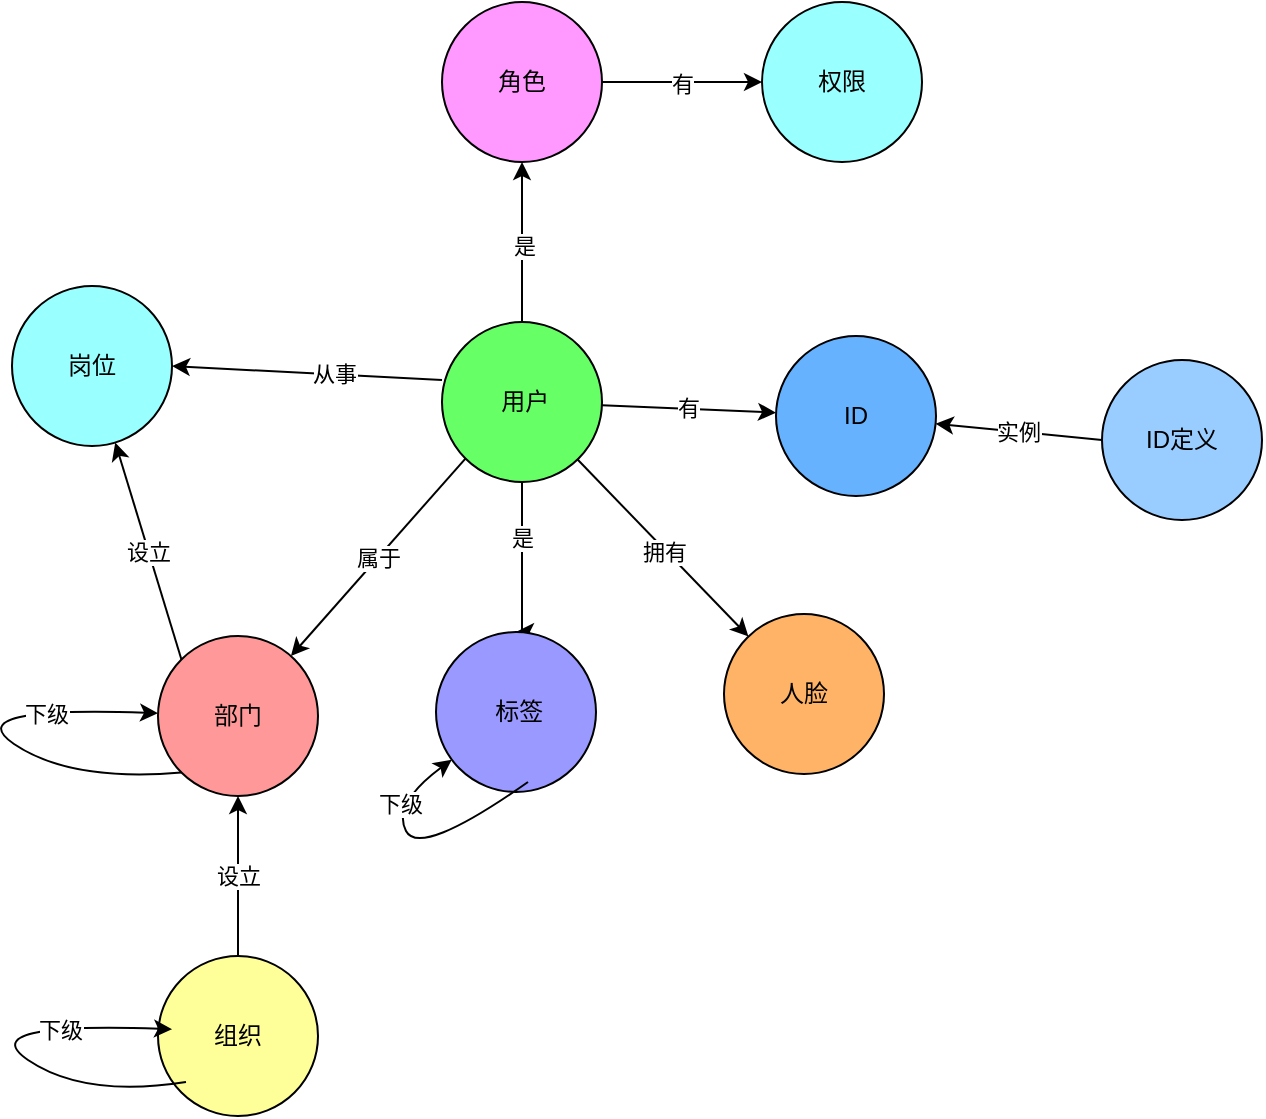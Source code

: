 <mxfile version="20.0.1" type="github">
  <diagram id="ypBNLHmtR6GumH8aQKVH" name="第 1 页">
    <mxGraphModel dx="967" dy="607" grid="0" gridSize="10" guides="1" tooltips="1" connect="1" arrows="1" fold="1" page="1" pageScale="1" pageWidth="827" pageHeight="1169" math="0" shadow="0">
      <root>
        <mxCell id="0" />
        <mxCell id="1" parent="0" />
        <mxCell id="uAgNHWFIdGceHUbPGEbR-3" value="" style="rounded=0;orthogonalLoop=1;jettySize=auto;html=1;" edge="1" parent="1" source="uAgNHWFIdGceHUbPGEbR-1" target="uAgNHWFIdGceHUbPGEbR-2">
          <mxGeometry relative="1" as="geometry" />
        </mxCell>
        <mxCell id="uAgNHWFIdGceHUbPGEbR-4" value="拥有" style="edgeLabel;html=1;align=center;verticalAlign=middle;resizable=0;points=[];" vertex="1" connectable="0" parent="uAgNHWFIdGceHUbPGEbR-3">
          <mxGeometry x="0.015" y="-1" relative="1" as="geometry">
            <mxPoint as="offset" />
          </mxGeometry>
        </mxCell>
        <mxCell id="uAgNHWFIdGceHUbPGEbR-6" value="" style="edgeStyle=orthogonalEdgeStyle;rounded=0;orthogonalLoop=1;jettySize=auto;html=1;exitX=0.5;exitY=1;exitDx=0;exitDy=0;entryX=0.5;entryY=0;entryDx=0;entryDy=0;" edge="1" parent="1" source="uAgNHWFIdGceHUbPGEbR-1" target="uAgNHWFIdGceHUbPGEbR-5">
          <mxGeometry relative="1" as="geometry">
            <mxPoint x="452" y="335" as="sourcePoint" />
            <mxPoint x="321" y="341" as="targetPoint" />
            <Array as="points">
              <mxPoint x="392" y="308" />
              <mxPoint x="392" y="308" />
            </Array>
          </mxGeometry>
        </mxCell>
        <mxCell id="uAgNHWFIdGceHUbPGEbR-9" value="是" style="edgeLabel;html=1;align=center;verticalAlign=middle;resizable=0;points=[];" vertex="1" connectable="0" parent="uAgNHWFIdGceHUbPGEbR-6">
          <mxGeometry x="-0.3" relative="1" as="geometry">
            <mxPoint as="offset" />
          </mxGeometry>
        </mxCell>
        <mxCell id="uAgNHWFIdGceHUbPGEbR-16" value="" style="edgeStyle=orthogonalEdgeStyle;rounded=0;orthogonalLoop=1;jettySize=auto;html=1;" edge="1" parent="1" source="uAgNHWFIdGceHUbPGEbR-1" target="uAgNHWFIdGceHUbPGEbR-15">
          <mxGeometry relative="1" as="geometry" />
        </mxCell>
        <mxCell id="uAgNHWFIdGceHUbPGEbR-32" value="是" style="edgeLabel;html=1;align=center;verticalAlign=middle;resizable=0;points=[];" vertex="1" connectable="0" parent="uAgNHWFIdGceHUbPGEbR-16">
          <mxGeometry x="-0.05" y="-1" relative="1" as="geometry">
            <mxPoint as="offset" />
          </mxGeometry>
        </mxCell>
        <mxCell id="uAgNHWFIdGceHUbPGEbR-29" value="有" style="edgeStyle=none;rounded=0;orthogonalLoop=1;jettySize=auto;html=1;" edge="1" parent="1" source="uAgNHWFIdGceHUbPGEbR-1" target="uAgNHWFIdGceHUbPGEbR-28">
          <mxGeometry relative="1" as="geometry" />
        </mxCell>
        <mxCell id="uAgNHWFIdGceHUbPGEbR-1" value="&amp;nbsp;用户" style="ellipse;whiteSpace=wrap;html=1;aspect=fixed;fillColor=#66FF66;" vertex="1" parent="1">
          <mxGeometry x="352" y="197" width="80" height="80" as="geometry" />
        </mxCell>
        <mxCell id="uAgNHWFIdGceHUbPGEbR-2" value="人脸" style="ellipse;whiteSpace=wrap;html=1;aspect=fixed;fillColor=#FFB366;" vertex="1" parent="1">
          <mxGeometry x="493" y="343" width="80" height="80" as="geometry" />
        </mxCell>
        <mxCell id="uAgNHWFIdGceHUbPGEbR-5" value="&amp;nbsp;标签" style="ellipse;whiteSpace=wrap;html=1;aspect=fixed;fillColor=#9999FF;" vertex="1" parent="1">
          <mxGeometry x="349" y="352" width="80" height="80" as="geometry" />
        </mxCell>
        <mxCell id="uAgNHWFIdGceHUbPGEbR-12" value="设立" style="edgeStyle=orthogonalEdgeStyle;rounded=0;orthogonalLoop=1;jettySize=auto;html=1;entryX=0.5;entryY=1;entryDx=0;entryDy=0;exitX=0.5;exitY=0;exitDx=0;exitDy=0;" edge="1" parent="1" source="uAgNHWFIdGceHUbPGEbR-11" target="uAgNHWFIdGceHUbPGEbR-7">
          <mxGeometry relative="1" as="geometry">
            <mxPoint x="310" y="508" as="sourcePoint" />
          </mxGeometry>
        </mxCell>
        <mxCell id="uAgNHWFIdGceHUbPGEbR-7" value="部门" style="ellipse;whiteSpace=wrap;html=1;aspect=fixed;fillColor=#FF9999;" vertex="1" parent="1">
          <mxGeometry x="210" y="354" width="80" height="80" as="geometry" />
        </mxCell>
        <mxCell id="uAgNHWFIdGceHUbPGEbR-11" value="组织" style="ellipse;whiteSpace=wrap;html=1;aspect=fixed;fillColor=#FFFF99;" vertex="1" parent="1">
          <mxGeometry x="210" y="514" width="80" height="80" as="geometry" />
        </mxCell>
        <mxCell id="uAgNHWFIdGceHUbPGEbR-13" value="" style="curved=1;endArrow=classic;html=1;rounded=0;exitX=0;exitY=1;exitDx=0;exitDy=0;" edge="1" parent="1" source="uAgNHWFIdGceHUbPGEbR-7" target="uAgNHWFIdGceHUbPGEbR-7">
          <mxGeometry width="50" height="50" relative="1" as="geometry">
            <mxPoint x="127" y="398" as="sourcePoint" />
            <mxPoint x="177" y="348" as="targetPoint" />
            <Array as="points">
              <mxPoint x="166" y="427" />
              <mxPoint x="110" y="389" />
            </Array>
          </mxGeometry>
        </mxCell>
        <mxCell id="uAgNHWFIdGceHUbPGEbR-14" value="下级" style="edgeLabel;html=1;align=center;verticalAlign=middle;resizable=0;points=[];" vertex="1" connectable="0" parent="uAgNHWFIdGceHUbPGEbR-13">
          <mxGeometry x="0.491" y="-2" relative="1" as="geometry">
            <mxPoint as="offset" />
          </mxGeometry>
        </mxCell>
        <mxCell id="uAgNHWFIdGceHUbPGEbR-18" value="" style="edgeStyle=orthogonalEdgeStyle;rounded=0;orthogonalLoop=1;jettySize=auto;html=1;" edge="1" parent="1" source="uAgNHWFIdGceHUbPGEbR-15" target="uAgNHWFIdGceHUbPGEbR-17">
          <mxGeometry relative="1" as="geometry" />
        </mxCell>
        <mxCell id="uAgNHWFIdGceHUbPGEbR-33" value="有" style="edgeLabel;html=1;align=center;verticalAlign=middle;resizable=0;points=[];" vertex="1" connectable="0" parent="uAgNHWFIdGceHUbPGEbR-18">
          <mxGeometry y="-1" relative="1" as="geometry">
            <mxPoint as="offset" />
          </mxGeometry>
        </mxCell>
        <mxCell id="uAgNHWFIdGceHUbPGEbR-15" value="角色" style="ellipse;whiteSpace=wrap;html=1;aspect=fixed;fillColor=#FF99FF;" vertex="1" parent="1">
          <mxGeometry x="352" y="37" width="80" height="80" as="geometry" />
        </mxCell>
        <mxCell id="uAgNHWFIdGceHUbPGEbR-17" value="权限" style="ellipse;whiteSpace=wrap;html=1;aspect=fixed;fillColor=#99FFFF;" vertex="1" parent="1">
          <mxGeometry x="512" y="37" width="80" height="80" as="geometry" />
        </mxCell>
        <mxCell id="uAgNHWFIdGceHUbPGEbR-19" value="岗位" style="ellipse;whiteSpace=wrap;html=1;aspect=fixed;fillColor=#99FFFF;" vertex="1" parent="1">
          <mxGeometry x="137" y="179" width="80" height="80" as="geometry" />
        </mxCell>
        <mxCell id="uAgNHWFIdGceHUbPGEbR-20" value="设立" style="endArrow=classic;html=1;rounded=0;exitX=0;exitY=0;exitDx=0;exitDy=0;" edge="1" parent="1" source="uAgNHWFIdGceHUbPGEbR-7" target="uAgNHWFIdGceHUbPGEbR-19">
          <mxGeometry width="50" height="50" relative="1" as="geometry">
            <mxPoint x="164" y="331" as="sourcePoint" />
            <mxPoint x="214" y="281" as="targetPoint" />
          </mxGeometry>
        </mxCell>
        <mxCell id="uAgNHWFIdGceHUbPGEbR-21" value="" style="endArrow=classic;html=1;rounded=0;exitX=0;exitY=0.363;exitDx=0;exitDy=0;entryX=1;entryY=0.5;entryDx=0;entryDy=0;exitPerimeter=0;" edge="1" parent="1" source="uAgNHWFIdGceHUbPGEbR-1" target="uAgNHWFIdGceHUbPGEbR-19">
          <mxGeometry width="50" height="50" relative="1" as="geometry">
            <mxPoint x="224" y="126" as="sourcePoint" />
            <mxPoint x="274" y="76" as="targetPoint" />
          </mxGeometry>
        </mxCell>
        <mxCell id="uAgNHWFIdGceHUbPGEbR-22" value="从事" style="edgeLabel;html=1;align=center;verticalAlign=middle;resizable=0;points=[];" vertex="1" connectable="0" parent="uAgNHWFIdGceHUbPGEbR-21">
          <mxGeometry x="-0.196" relative="1" as="geometry">
            <mxPoint as="offset" />
          </mxGeometry>
        </mxCell>
        <mxCell id="uAgNHWFIdGceHUbPGEbR-23" value="" style="curved=1;endArrow=classic;html=1;rounded=0;" edge="1" parent="1" target="uAgNHWFIdGceHUbPGEbR-5">
          <mxGeometry width="50" height="50" relative="1" as="geometry">
            <mxPoint x="395" y="427" as="sourcePoint" />
            <mxPoint x="385.025" y="430.572" as="targetPoint" />
            <Array as="points">
              <mxPoint x="341" y="465" />
              <mxPoint x="327" y="438" />
            </Array>
          </mxGeometry>
        </mxCell>
        <mxCell id="uAgNHWFIdGceHUbPGEbR-24" value="下级" style="edgeLabel;html=1;align=center;verticalAlign=middle;resizable=0;points=[];" vertex="1" connectable="0" parent="uAgNHWFIdGceHUbPGEbR-23">
          <mxGeometry x="0.491" y="-2" relative="1" as="geometry">
            <mxPoint as="offset" />
          </mxGeometry>
        </mxCell>
        <mxCell id="uAgNHWFIdGceHUbPGEbR-25" value="" style="curved=1;endArrow=classic;html=1;rounded=0;" edge="1" parent="1">
          <mxGeometry width="50" height="50" relative="1" as="geometry">
            <mxPoint x="224" y="577" as="sourcePoint" />
            <mxPoint x="217.025" y="550.572" as="targetPoint" />
            <Array as="points">
              <mxPoint x="173" y="585" />
              <mxPoint x="117" y="547" />
            </Array>
          </mxGeometry>
        </mxCell>
        <mxCell id="uAgNHWFIdGceHUbPGEbR-26" value="下级" style="edgeLabel;html=1;align=center;verticalAlign=middle;resizable=0;points=[];" vertex="1" connectable="0" parent="uAgNHWFIdGceHUbPGEbR-25">
          <mxGeometry x="0.491" y="-2" relative="1" as="geometry">
            <mxPoint as="offset" />
          </mxGeometry>
        </mxCell>
        <mxCell id="uAgNHWFIdGceHUbPGEbR-27" value="属于" style="endArrow=classic;html=1;rounded=0;exitX=0;exitY=1;exitDx=0;exitDy=0;" edge="1" parent="1" source="uAgNHWFIdGceHUbPGEbR-1" target="uAgNHWFIdGceHUbPGEbR-7">
          <mxGeometry width="50" height="50" relative="1" as="geometry">
            <mxPoint x="388" y="321" as="sourcePoint" />
            <mxPoint x="438" y="271" as="targetPoint" />
          </mxGeometry>
        </mxCell>
        <mxCell id="uAgNHWFIdGceHUbPGEbR-31" value="实例" style="rounded=0;orthogonalLoop=1;jettySize=auto;html=1;exitX=0;exitY=0.5;exitDx=0;exitDy=0;" edge="1" parent="1" source="uAgNHWFIdGceHUbPGEbR-30" target="uAgNHWFIdGceHUbPGEbR-28">
          <mxGeometry relative="1" as="geometry" />
        </mxCell>
        <mxCell id="uAgNHWFIdGceHUbPGEbR-28" value="ID" style="ellipse;whiteSpace=wrap;html=1;aspect=fixed;fillColor=#66B2FF;" vertex="1" parent="1">
          <mxGeometry x="519" y="204" width="80" height="80" as="geometry" />
        </mxCell>
        <mxCell id="uAgNHWFIdGceHUbPGEbR-30" value="ID定义" style="ellipse;whiteSpace=wrap;html=1;aspect=fixed;fillColor=#99CCFF;" vertex="1" parent="1">
          <mxGeometry x="682" y="216" width="80" height="80" as="geometry" />
        </mxCell>
      </root>
    </mxGraphModel>
  </diagram>
</mxfile>
